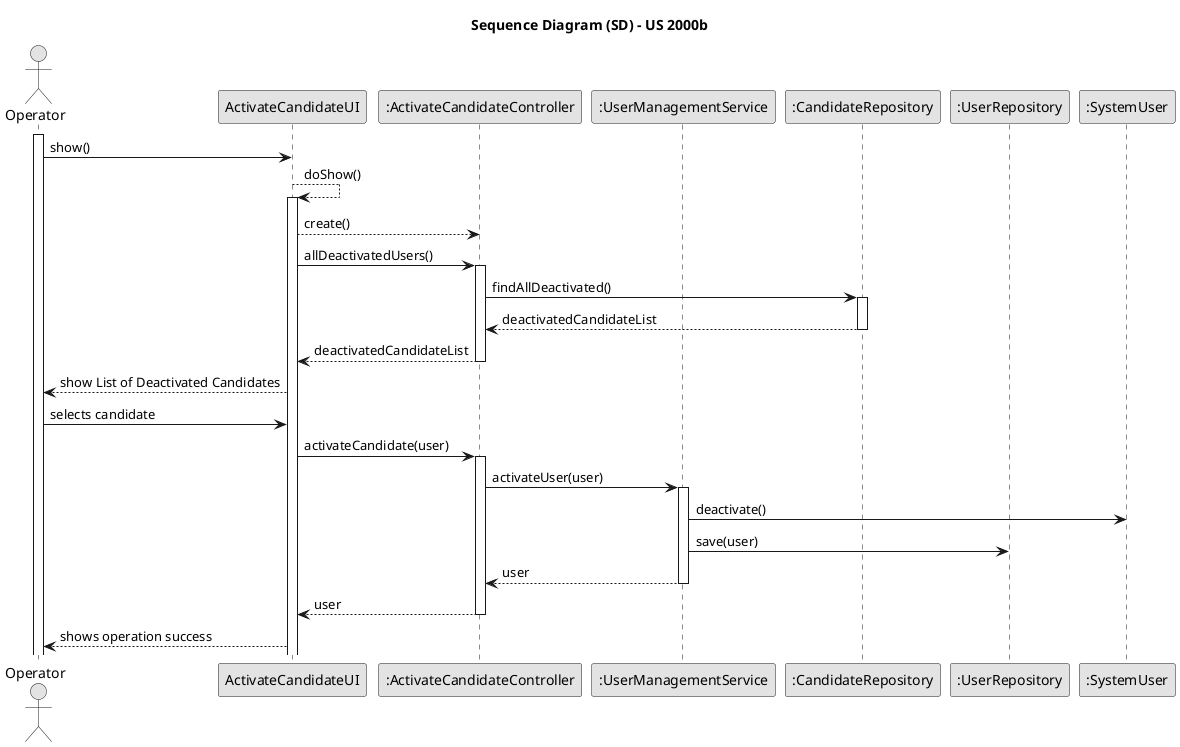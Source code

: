 @startuml
skinparam monochrome true
skinparam packageStyle rectangle
skinparam shadowing false

title Sequence Diagram (SD) - US 2000b



actor "Operator" as User
participant "ActivateCandidateUI" as UI
participant ":ActivateCandidateController" as Controller
participant ":UserManagementService" as Service


participant ":CandidateRepository" as CanRep
participant ":UserRepository" as UsRep
participant ":SystemUser" as SysUs


activate User

    User -> UI : show()


        UI --> UI : doShow()
    activate UI

    UI --> Controller : create()

    UI -> Controller : allDeactivatedUsers()
    activate Controller

    Controller -> CanRep : findAllDeactivated()
    activate CanRep

    CanRep --> Controller : deactivatedCandidateList
    deactivate CanRep

    Controller --> UI : deactivatedCandidateList
    deactivate Controller

    UI --> User : show List of Deactivated Candidates

    User -> UI : selects candidate

    UI -> Controller : activateCandidate(user)
    activate Controller

    Controller -> Service : activateUser(user)
    activate Service

    Service -> SysUs : deactivate()

    Service -> UsRep : save(user)

    Service --> Controller : user
    deactivate Service

    Controller --> UI : user
    deactivate Controller

    UI --> User : shows operation success

@enduml